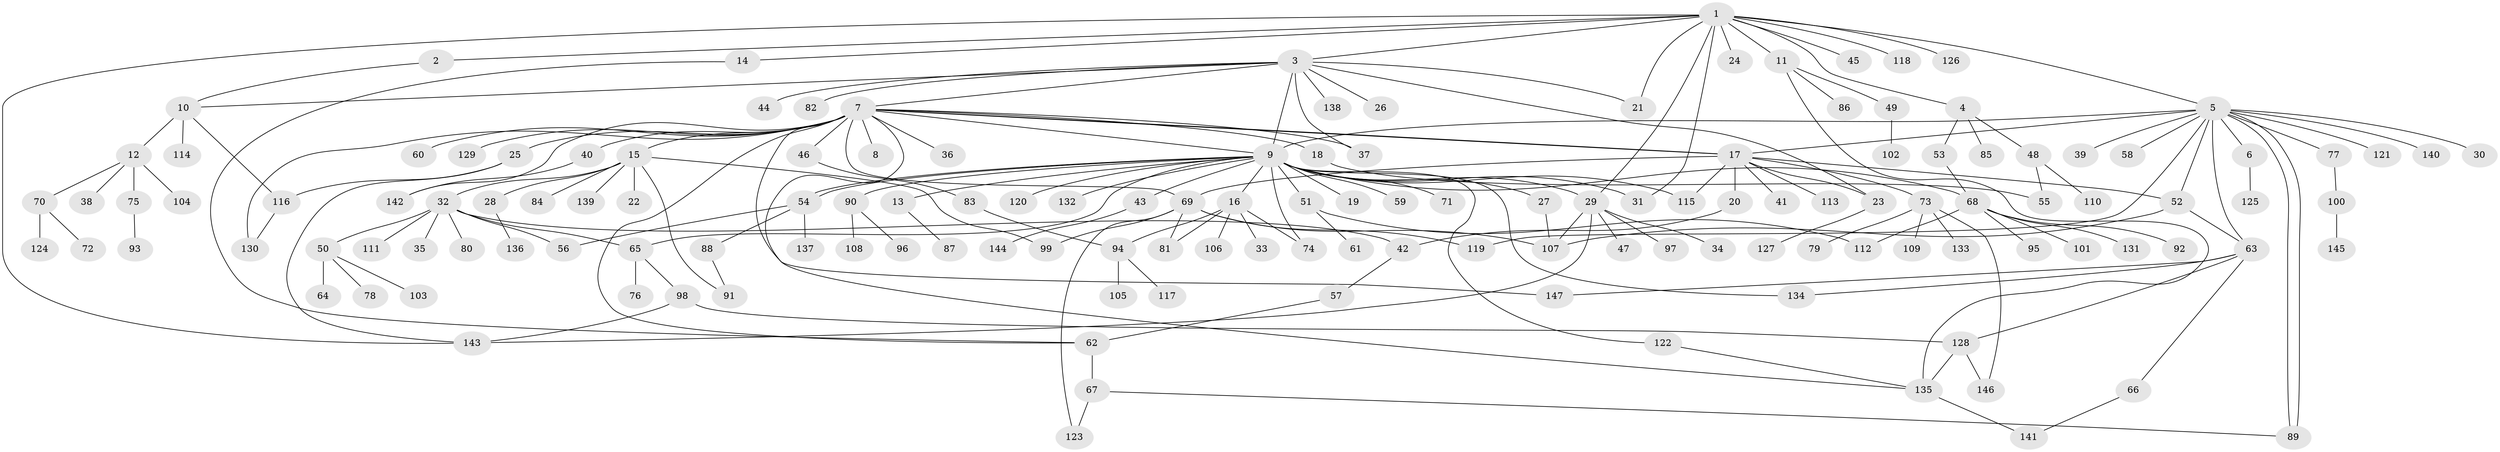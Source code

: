// coarse degree distribution, {1: 0.7272727272727273, 12: 0.011363636363636364, 2: 0.13636363636363635, 7: 0.011363636363636364, 28: 0.011363636363636364, 5: 0.022727272727272728, 4: 0.03409090909090909, 6: 0.022727272727272728, 9: 0.011363636363636364, 24: 0.011363636363636364}
// Generated by graph-tools (version 1.1) at 2025/51/03/04/25 21:51:40]
// undirected, 147 vertices, 195 edges
graph export_dot {
graph [start="1"]
  node [color=gray90,style=filled];
  1;
  2;
  3;
  4;
  5;
  6;
  7;
  8;
  9;
  10;
  11;
  12;
  13;
  14;
  15;
  16;
  17;
  18;
  19;
  20;
  21;
  22;
  23;
  24;
  25;
  26;
  27;
  28;
  29;
  30;
  31;
  32;
  33;
  34;
  35;
  36;
  37;
  38;
  39;
  40;
  41;
  42;
  43;
  44;
  45;
  46;
  47;
  48;
  49;
  50;
  51;
  52;
  53;
  54;
  55;
  56;
  57;
  58;
  59;
  60;
  61;
  62;
  63;
  64;
  65;
  66;
  67;
  68;
  69;
  70;
  71;
  72;
  73;
  74;
  75;
  76;
  77;
  78;
  79;
  80;
  81;
  82;
  83;
  84;
  85;
  86;
  87;
  88;
  89;
  90;
  91;
  92;
  93;
  94;
  95;
  96;
  97;
  98;
  99;
  100;
  101;
  102;
  103;
  104;
  105;
  106;
  107;
  108;
  109;
  110;
  111;
  112;
  113;
  114;
  115;
  116;
  117;
  118;
  119;
  120;
  121;
  122;
  123;
  124;
  125;
  126;
  127;
  128;
  129;
  130;
  131;
  132;
  133;
  134;
  135;
  136;
  137;
  138;
  139;
  140;
  141;
  142;
  143;
  144;
  145;
  146;
  147;
  1 -- 2;
  1 -- 3;
  1 -- 4;
  1 -- 5;
  1 -- 11;
  1 -- 14;
  1 -- 21;
  1 -- 24;
  1 -- 29;
  1 -- 31;
  1 -- 45;
  1 -- 118;
  1 -- 126;
  1 -- 143;
  2 -- 10;
  3 -- 7;
  3 -- 9;
  3 -- 10;
  3 -- 21;
  3 -- 23;
  3 -- 26;
  3 -- 37;
  3 -- 44;
  3 -- 82;
  3 -- 138;
  4 -- 48;
  4 -- 53;
  4 -- 85;
  5 -- 6;
  5 -- 9;
  5 -- 17;
  5 -- 30;
  5 -- 39;
  5 -- 52;
  5 -- 58;
  5 -- 63;
  5 -- 77;
  5 -- 89;
  5 -- 89;
  5 -- 119;
  5 -- 121;
  5 -- 140;
  6 -- 125;
  7 -- 8;
  7 -- 9;
  7 -- 15;
  7 -- 17;
  7 -- 17;
  7 -- 18;
  7 -- 25;
  7 -- 36;
  7 -- 37;
  7 -- 40;
  7 -- 46;
  7 -- 60;
  7 -- 62;
  7 -- 69;
  7 -- 129;
  7 -- 130;
  7 -- 135;
  7 -- 142;
  7 -- 147;
  9 -- 13;
  9 -- 16;
  9 -- 19;
  9 -- 27;
  9 -- 29;
  9 -- 31;
  9 -- 43;
  9 -- 51;
  9 -- 54;
  9 -- 54;
  9 -- 59;
  9 -- 65;
  9 -- 68;
  9 -- 71;
  9 -- 74;
  9 -- 90;
  9 -- 115;
  9 -- 120;
  9 -- 122;
  9 -- 132;
  9 -- 134;
  10 -- 12;
  10 -- 114;
  10 -- 116;
  11 -- 49;
  11 -- 86;
  11 -- 135;
  12 -- 38;
  12 -- 70;
  12 -- 75;
  12 -- 104;
  13 -- 87;
  14 -- 62;
  15 -- 22;
  15 -- 28;
  15 -- 32;
  15 -- 84;
  15 -- 91;
  15 -- 99;
  15 -- 139;
  16 -- 33;
  16 -- 74;
  16 -- 81;
  16 -- 94;
  16 -- 106;
  17 -- 20;
  17 -- 23;
  17 -- 41;
  17 -- 52;
  17 -- 69;
  17 -- 73;
  17 -- 113;
  17 -- 115;
  18 -- 55;
  20 -- 42;
  23 -- 127;
  25 -- 116;
  25 -- 143;
  27 -- 107;
  28 -- 136;
  29 -- 34;
  29 -- 47;
  29 -- 97;
  29 -- 107;
  29 -- 143;
  32 -- 35;
  32 -- 42;
  32 -- 50;
  32 -- 56;
  32 -- 65;
  32 -- 80;
  32 -- 111;
  40 -- 142;
  42 -- 57;
  43 -- 144;
  46 -- 83;
  48 -- 55;
  48 -- 110;
  49 -- 102;
  50 -- 64;
  50 -- 78;
  50 -- 103;
  51 -- 61;
  51 -- 112;
  52 -- 63;
  52 -- 107;
  53 -- 68;
  54 -- 56;
  54 -- 88;
  54 -- 137;
  57 -- 62;
  62 -- 67;
  63 -- 66;
  63 -- 128;
  63 -- 134;
  63 -- 147;
  65 -- 76;
  65 -- 98;
  66 -- 141;
  67 -- 89;
  67 -- 123;
  68 -- 92;
  68 -- 95;
  68 -- 101;
  68 -- 112;
  68 -- 131;
  69 -- 81;
  69 -- 99;
  69 -- 107;
  69 -- 119;
  69 -- 123;
  70 -- 72;
  70 -- 124;
  73 -- 79;
  73 -- 109;
  73 -- 133;
  73 -- 146;
  75 -- 93;
  77 -- 100;
  83 -- 94;
  88 -- 91;
  90 -- 96;
  90 -- 108;
  94 -- 105;
  94 -- 117;
  98 -- 128;
  98 -- 143;
  100 -- 145;
  116 -- 130;
  122 -- 135;
  128 -- 135;
  128 -- 146;
  135 -- 141;
}
